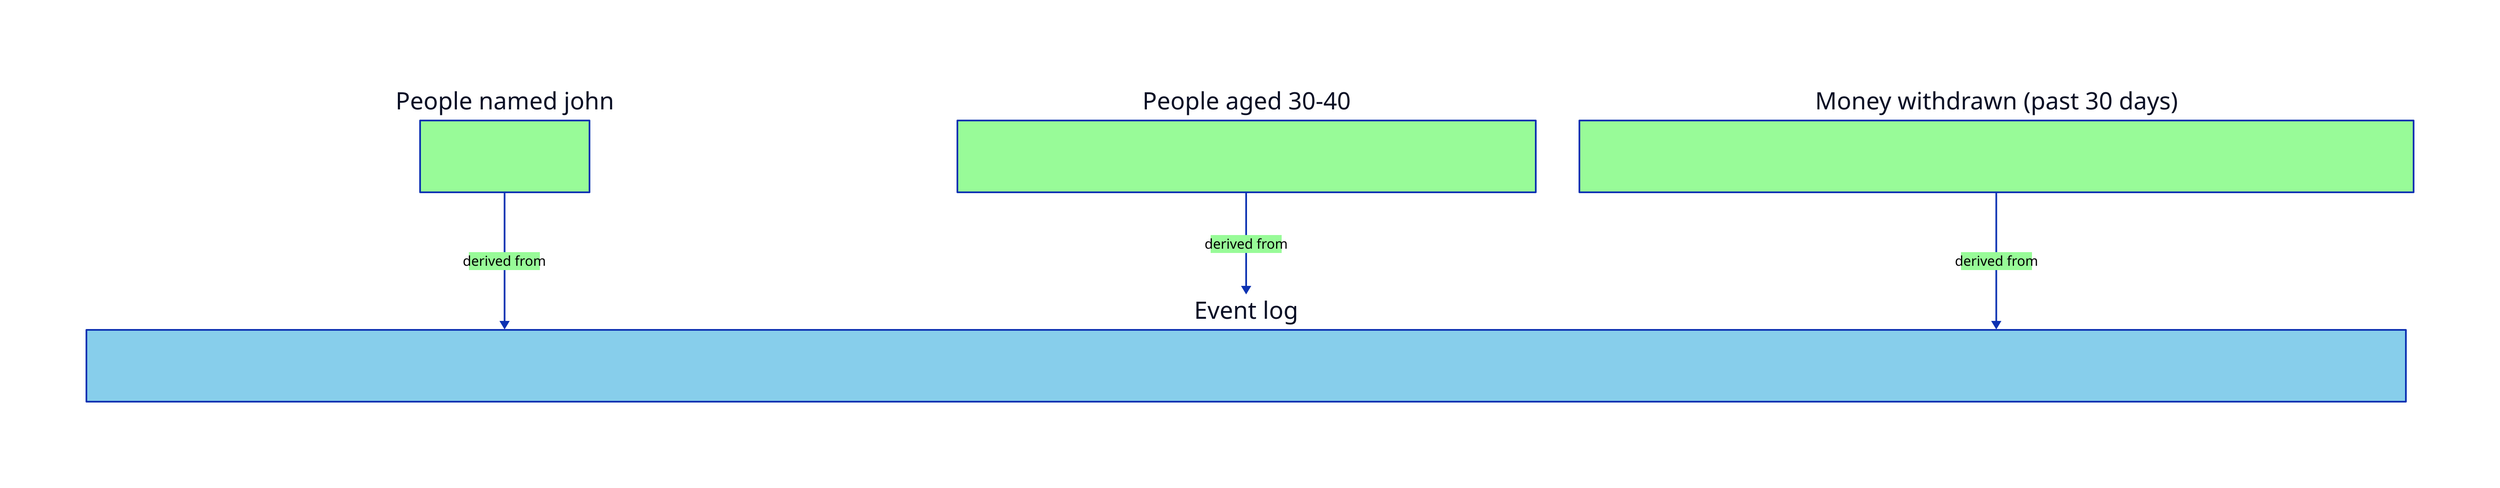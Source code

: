 vars: {
  colors: {
    context: "transparent"
    event: "#f77730"
    cmd: "skyblue"
    actor: "yellow"
    read: "palegreen"
    pain: "#DFB0F9"
    policy: "mediumpurple"
    external: "#ff70ff"
    aggregate: "#FED49A"
  }
  common-styles: {
    text-transform: none
  }
  common-styles-conn: {
    font-color: "black"
  }
}

classes: {
  context: {
    style: {
      fill: ${colors.context}
      stroke-dash: 6
      double-border: false
      stroke: lightgray
      ...${common-styles}
    }
  }
  context-conn: {
    style: {
      fill: "black"
      ...${common-styles}
      font-color: white
      stroke-width: 6
    }
  }
  event: {
    style: {
      fill: ${colors.event}
      ...${common-styles}
    }
  }
  event-conn: {
    style: {
      fill: ${colors.event}
      ...${common-styles}
      ...${common-styles-conn}
    }
  }
  cmd: {
    style: {
      fill: ${colors.cmd}
      ...${common-styles}
    }
  }
  cmd-conn: {
    style: {
      fill: ${colors.cmd}
      ...${common-styles}
      ...${common-styles-conn}
    }
  }
  actor: {
    style: {
      fill: ${colors.actor}
      ...${common-styles}
    }
  }
  actor-conn: {
    style: {
      fill: ${colors.actor}
      ...${common-styles}
      ...${common-styles-conn}
    }
  }
  read: {
    style: {
      fill: ${colors.read}
      ...${common-styles}
    }
  }
  read-conn: {
    style: {
      fill: ${colors.read}
      ...${common-styles}
      ...${common-styles-conn}
    }
  }
  pain: {
    style: {
      fill: ${colors.pain}
      ...${common-styles}
    }
  }
  pain-conn: {
    style: {
      fill: ${colors.pain}
      ...${common-styles}
      ...${common-styles-conn}
      stroke-dash: 3
      stroke: "black"
    }
  }
  policy: {
    style: {
      fill: ${colors.policy}
      ...${common-styles}
    }
  }
  policy-conn: {
    style: {
      fill: ${colors.policy}
      ...${common-styles}
      ...${common-styles-conn}
    }
  }
  external: {
    style: {
      fill: ${colors.external}
      ...${common-styles}
    }
  }
  external-conn: {
    style: {
      fill: ${colors.external}
      ...${common-styles}
      ...${common-styles-conn}
    }
  }
  aggregate: {
    style: {
      fill: ${colors.aggregate}
      ...${common-styles}
    }
  }
  aggregate-conn: {
    style: {
      fill: ${colors.aggregate}
      ...${common-styles}
      ...${common-styles-conn}
    }
  }
}

eventlog/events: {
  class: cmd
  label: Event log
  event-log: ||md

      | log_id | version | event_name | event_data |
      | :--- | :--- | :--- | :--- |
      | ... | ... | ... | ... |
      | account/162accc9 | 3 | account/money_withdrawn | {"amount": "$50"} |
    | person/7d7e974e | 1 | person/was_born | {"name": "John Smith"} |
    | person/7d7e974e | 2 | person/aged_one_year | {} |
    | person/44bcdbc3 | 1 | person/was_born | {"name": "Lisa Doe"} |
    | person/44bcdbc3 | 2 | person/aged_one_year | {} |
    | ... | ... | ... | ... |

  ||
}

eventlog/events <- projection/names: {
  class: read-conn
  label: derived from
}
eventlog/events <- projection/aged: {
  class: read-conn
  label: derived from
}
eventlog/events <- projection/money-withdrawn: {
  class: read-conn
  label: derived from
}

projection/names: {
  class: read
  label: People named john
  1: ||md
    | count |
    | ----- |
    | 30    |
  ||
}

projection/aged: {
  class: read
  label: People aged 30-40
  1: ||md
    | born_at    | name       |
    | ---------- | ---------- |
    | 1985/06/12 | Lisa Doe   |
    | 1988/12/31 | John Smith |
  ||
}

projection/money-withdrawn: {
  class: read
  label: Money withdrawn (past 30 days)
  1: ||md
    | date       | name       | amount |
    | ---------- | ---------- | ------ |
    | 02.16.2025 | Lisa Doe   | $14    |
    | 02.17.2025 | John Smith | $55    |
    | ...        | ...        | ...    |
  ||
}
